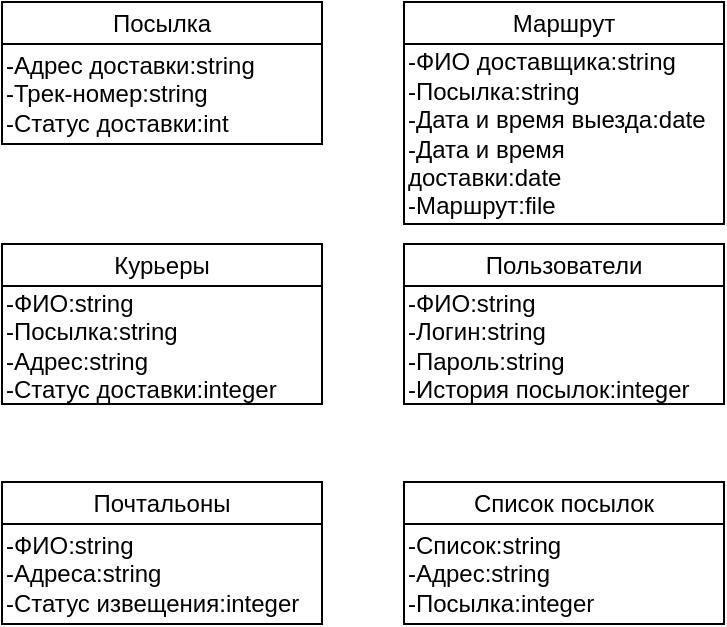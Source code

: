 <mxfile version="20.8.16" type="device"><diagram id="N-GADN3hEbA-36iFdk5G" name="Страница 1"><mxGraphModel dx="5" dy="484" grid="1" gridSize="10" guides="1" tooltips="1" connect="1" arrows="1" fold="1" page="1" pageScale="1" pageWidth="827" pageHeight="1169" math="0" shadow="0"><root><mxCell id="0"/><mxCell id="1" parent="0"/><mxCell id="RNlozbRmIV1CK2eUh09p-16" value="Посылка" style="rounded=0;whiteSpace=wrap;html=1;" parent="1" vertex="1"><mxGeometry x="1040" y="280" width="160" height="21" as="geometry"/></mxCell><mxCell id="RNlozbRmIV1CK2eUh09p-17" value="-Адрес доставки:string&lt;br&gt;-Трек-номер:string&lt;br&gt;-Статус доставки:int" style="rounded=0;whiteSpace=wrap;html=1;fillColor=none;align=left;" parent="1" vertex="1"><mxGeometry x="1040" y="301" width="160" height="50" as="geometry"/></mxCell><mxCell id="RNlozbRmIV1CK2eUh09p-19" value="Маршрут" style="rounded=0;whiteSpace=wrap;html=1;" parent="1" vertex="1"><mxGeometry x="1241" y="280" width="160" height="21" as="geometry"/></mxCell><mxCell id="RNlozbRmIV1CK2eUh09p-20" value="-ФИО доставщика:string&lt;br&gt;-Посылка:string&lt;br&gt;-Дата и время выезда:date&lt;br&gt;-Дата и время доставки:date&lt;br&gt;-Маршрут:file" style="rounded=0;whiteSpace=wrap;html=1;fillColor=none;align=left;" parent="1" vertex="1"><mxGeometry x="1241" y="301" width="160" height="90" as="geometry"/></mxCell><mxCell id="RNlozbRmIV1CK2eUh09p-22" value="Курьеры" style="rounded=0;whiteSpace=wrap;html=1;" parent="1" vertex="1"><mxGeometry x="1040" y="401" width="160" height="21" as="geometry"/></mxCell><mxCell id="RNlozbRmIV1CK2eUh09p-23" value="-ФИО:string&lt;br&gt;-Посылка:string&lt;br&gt;-Адрес:string&lt;br&gt;-Статус доставки:integer" style="rounded=0;whiteSpace=wrap;html=1;fillColor=none;align=left;" parent="1" vertex="1"><mxGeometry x="1040" y="422" width="160" height="59" as="geometry"/></mxCell><mxCell id="RNlozbRmIV1CK2eUh09p-25" value="Почтальоны" style="rounded=0;whiteSpace=wrap;html=1;" parent="1" vertex="1"><mxGeometry x="1040" y="520" width="160" height="21" as="geometry"/></mxCell><mxCell id="RNlozbRmIV1CK2eUh09p-26" value="-ФИО:string&lt;br&gt;-Адреса:string&lt;br&gt;-Статус извещения:integer" style="rounded=0;whiteSpace=wrap;html=1;fillColor=none;align=left;" parent="1" vertex="1"><mxGeometry x="1040" y="541" width="160" height="50" as="geometry"/></mxCell><mxCell id="RNlozbRmIV1CK2eUh09p-28" value="Пользователи" style="rounded=0;whiteSpace=wrap;html=1;" parent="1" vertex="1"><mxGeometry x="1241" y="401" width="160" height="21" as="geometry"/></mxCell><mxCell id="RNlozbRmIV1CK2eUh09p-29" value="-ФИО:string&lt;br&gt;-Логин:string&lt;br&gt;-Пароль:string&lt;br&gt;-История посылок:integer" style="rounded=0;whiteSpace=wrap;html=1;fillColor=none;align=left;" parent="1" vertex="1"><mxGeometry x="1241" y="422" width="160" height="59" as="geometry"/></mxCell><mxCell id="sGVje2CkXzczCKo597WE-1" value="Список посылок" style="rounded=0;whiteSpace=wrap;html=1;" vertex="1" parent="1"><mxGeometry x="1241" y="520" width="160" height="21" as="geometry"/></mxCell><mxCell id="sGVje2CkXzczCKo597WE-2" value="-Список:string&lt;br&gt;-Адрес:string&lt;br&gt;-Посылка:integer" style="rounded=0;whiteSpace=wrap;html=1;fillColor=none;align=left;" vertex="1" parent="1"><mxGeometry x="1241" y="541" width="160" height="50" as="geometry"/></mxCell></root></mxGraphModel></diagram></mxfile>